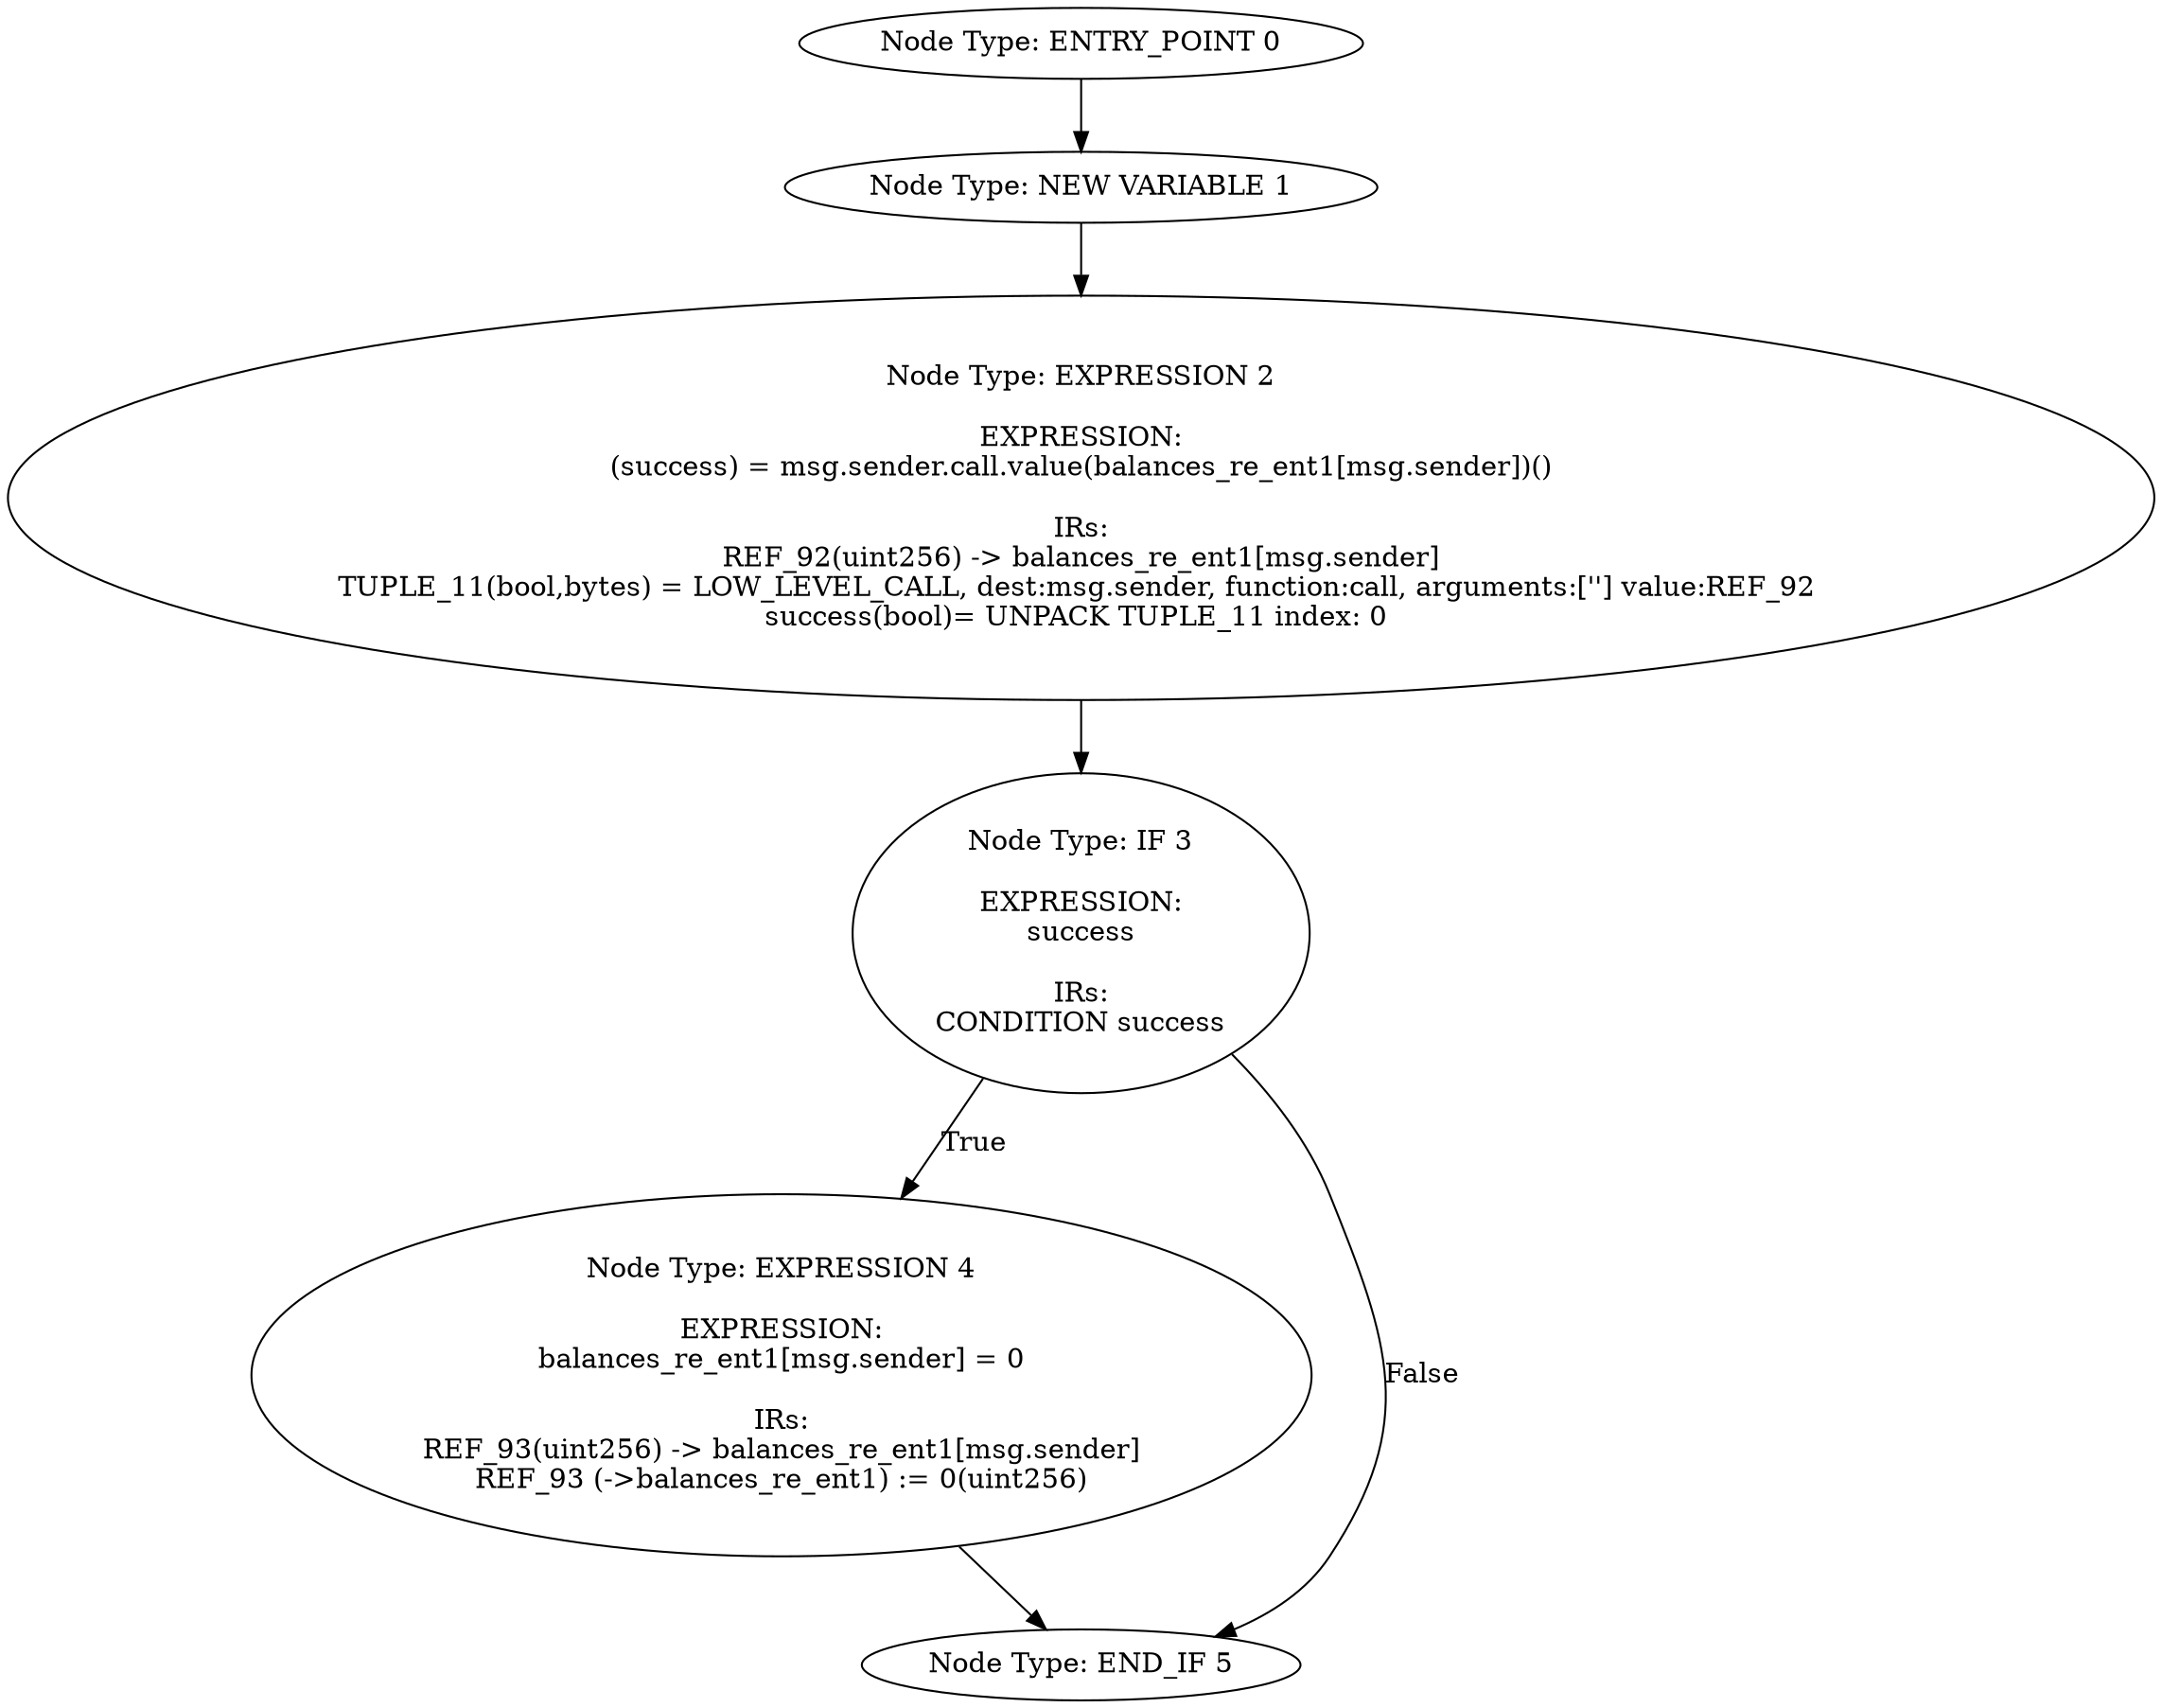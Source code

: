 digraph{
0[label="Node Type: ENTRY_POINT 0
"];
0->1;
1[label="Node Type: NEW VARIABLE 1
"];
1->2;
2[label="Node Type: EXPRESSION 2

EXPRESSION:
(success) = msg.sender.call.value(balances_re_ent1[msg.sender])()

IRs:
REF_92(uint256) -> balances_re_ent1[msg.sender]
TUPLE_11(bool,bytes) = LOW_LEVEL_CALL, dest:msg.sender, function:call, arguments:[''] value:REF_92 
success(bool)= UNPACK TUPLE_11 index: 0 "];
2->3;
3[label="Node Type: IF 3

EXPRESSION:
success

IRs:
CONDITION success"];
3->4[label="True"];
3->5[label="False"];
4[label="Node Type: EXPRESSION 4

EXPRESSION:
balances_re_ent1[msg.sender] = 0

IRs:
REF_93(uint256) -> balances_re_ent1[msg.sender]
REF_93 (->balances_re_ent1) := 0(uint256)"];
4->5;
5[label="Node Type: END_IF 5
"];
}
